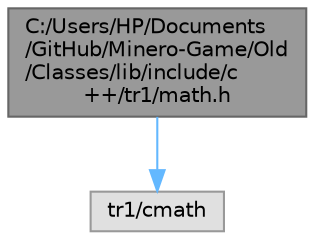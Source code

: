 digraph "C:/Users/HP/Documents/GitHub/Minero-Game/Old/Classes/lib/include/c++/tr1/math.h"
{
 // LATEX_PDF_SIZE
  bgcolor="transparent";
  edge [fontname=Helvetica,fontsize=10,labelfontname=Helvetica,labelfontsize=10];
  node [fontname=Helvetica,fontsize=10,shape=box,height=0.2,width=0.4];
  Node1 [id="Node000001",label="C:/Users/HP/Documents\l/GitHub/Minero-Game/Old\l/Classes/lib/include/c\l++/tr1/math.h",height=0.2,width=0.4,color="gray40", fillcolor="grey60", style="filled", fontcolor="black",tooltip=" "];
  Node1 -> Node2 [id="edge3_Node000001_Node000002",color="steelblue1",style="solid",tooltip=" "];
  Node2 [id="Node000002",label="tr1/cmath",height=0.2,width=0.4,color="grey60", fillcolor="#E0E0E0", style="filled",tooltip=" "];
}
